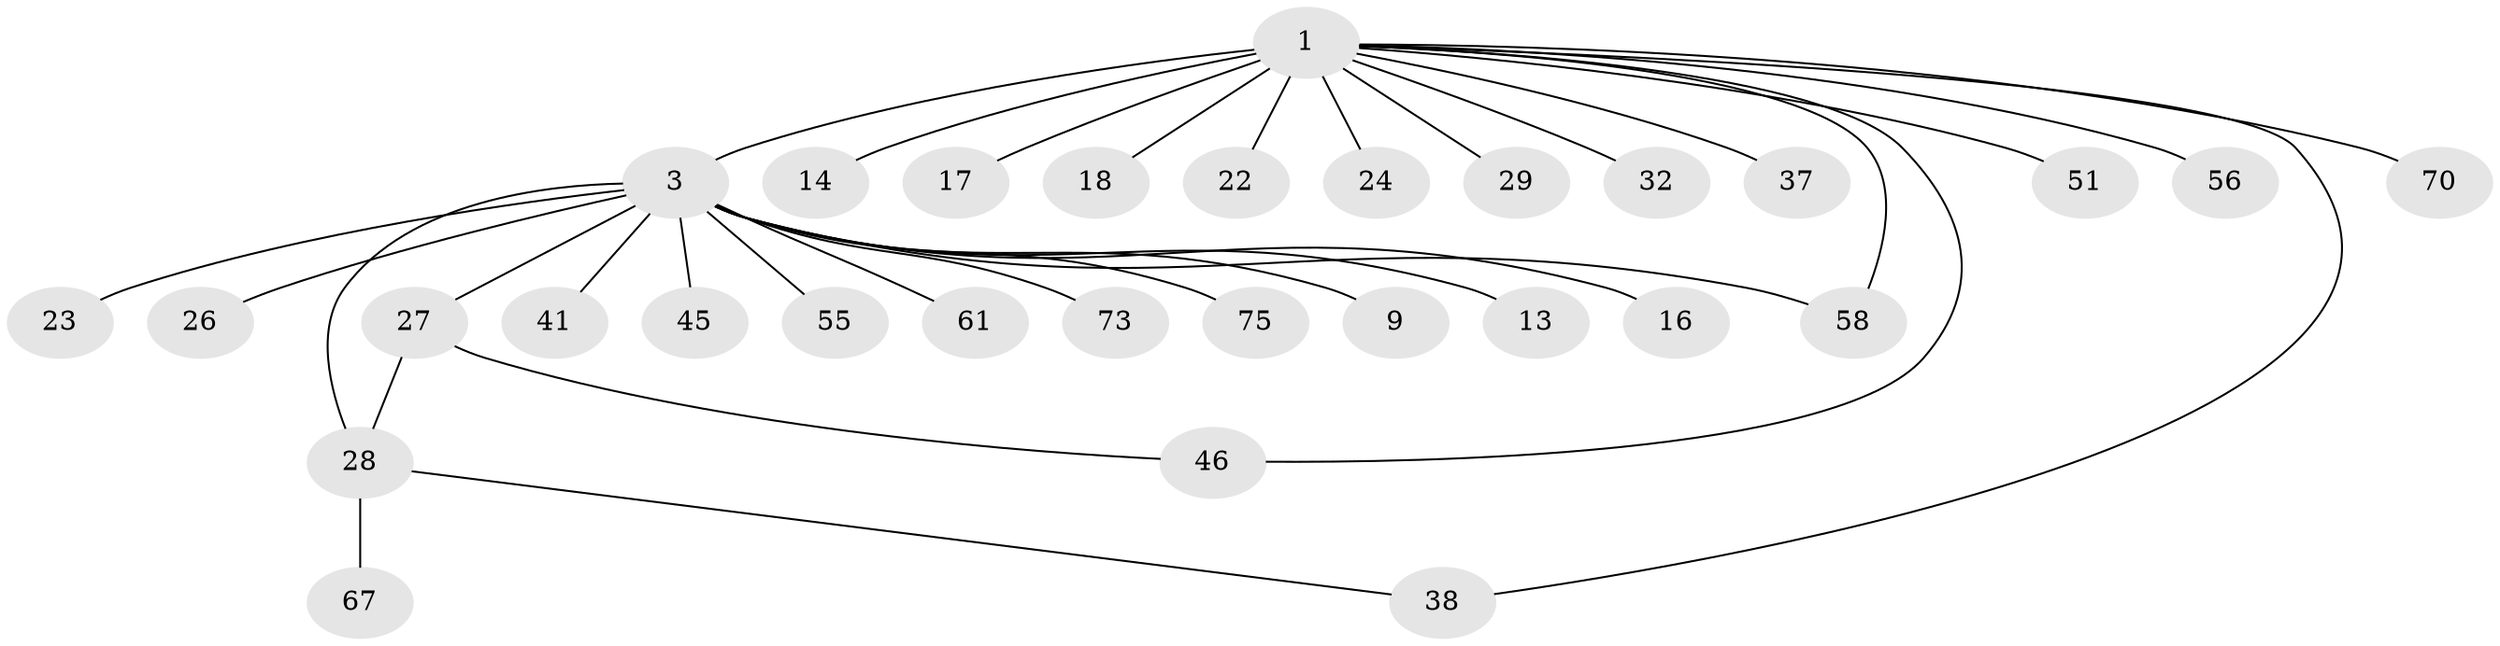 // original degree distribution, {21: 0.013157894736842105, 2: 0.2631578947368421, 25: 0.013157894736842105, 7: 0.013157894736842105, 1: 0.5263157894736842, 5: 0.02631578947368421, 11: 0.013157894736842105, 3: 0.10526315789473684, 4: 0.02631578947368421}
// Generated by graph-tools (version 1.1) at 2025/17/03/04/25 18:17:59]
// undirected, 30 vertices, 33 edges
graph export_dot {
graph [start="1"]
  node [color=gray90,style=filled];
  1 [super="+11+4+2+34"];
  3 [super="+5+12+8+19+7+6+10"];
  9;
  13 [super="+69"];
  14;
  16 [super="+50"];
  17;
  18 [super="+63"];
  22 [super="+25"];
  23;
  24;
  26;
  27;
  28 [super="+44"];
  29 [super="+35"];
  32;
  37 [super="+64"];
  38;
  41;
  45;
  46 [super="+57"];
  51;
  55;
  56;
  58 [super="+66"];
  61;
  67;
  70;
  73;
  75;
  1 -- 3 [weight=7];
  1 -- 14;
  1 -- 17;
  1 -- 22;
  1 -- 24;
  1 -- 37 [weight=2];
  1 -- 38;
  1 -- 46;
  1 -- 51;
  1 -- 58;
  1 -- 32;
  1 -- 18;
  1 -- 70;
  1 -- 56;
  1 -- 29;
  3 -- 9;
  3 -- 13;
  3 -- 16;
  3 -- 23;
  3 -- 26;
  3 -- 27;
  3 -- 28 [weight=2];
  3 -- 41;
  3 -- 45;
  3 -- 55;
  3 -- 58;
  3 -- 61;
  3 -- 73;
  3 -- 75;
  27 -- 46;
  27 -- 28;
  28 -- 67;
  28 -- 38;
}
